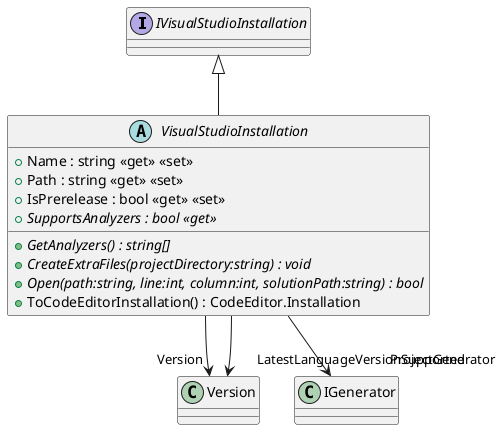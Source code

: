 @startuml
interface IVisualStudioInstallation {
}
abstract class VisualStudioInstallation {
    + Name : string <<get>> <<set>>
    + Path : string <<get>> <<set>>
    + IsPrerelease : bool <<get>> <<set>>
    + {abstract} SupportsAnalyzers : bool <<get>>
    + {abstract} GetAnalyzers() : string[]
    + {abstract} CreateExtraFiles(projectDirectory:string) : void
    + {abstract} Open(path:string, line:int, column:int, solutionPath:string) : bool
    + ToCodeEditorInstallation() : CodeEditor.Installation
}
IVisualStudioInstallation <|-- VisualStudioInstallation
VisualStudioInstallation --> "Version" Version
VisualStudioInstallation --> "LatestLanguageVersionSupported" Version
VisualStudioInstallation --> "ProjectGenerator" IGenerator
@enduml
